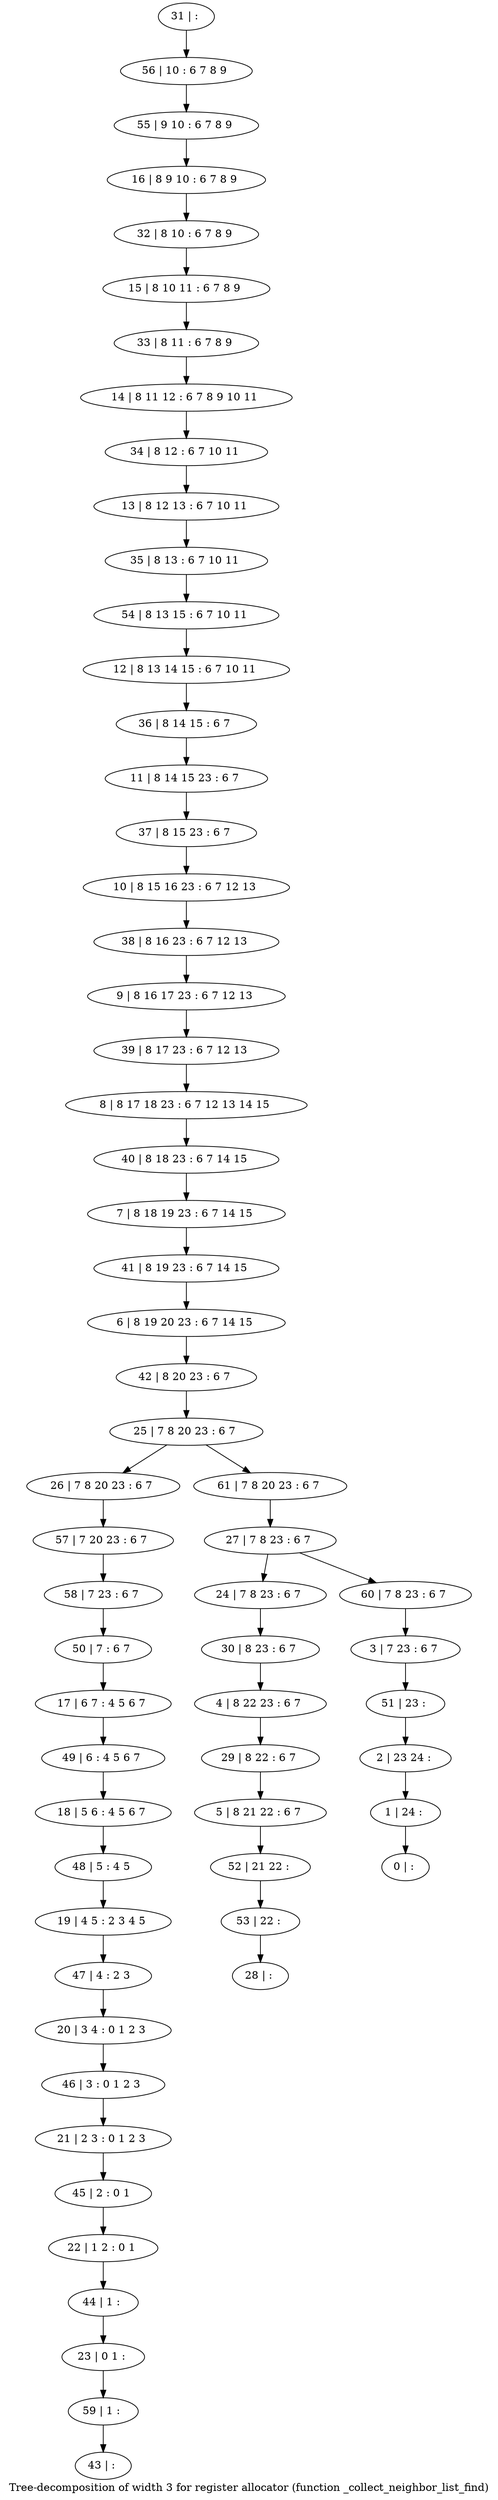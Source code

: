 digraph G {
graph [label="Tree-decomposition of width 3 for register allocator (function _collect_neighbor_list_find)"]
0[label="0 | : "];
1[label="1 | 24 : "];
2[label="2 | 23 24 : "];
3[label="3 | 7 23 : 6 7 "];
4[label="4 | 8 22 23 : 6 7 "];
5[label="5 | 8 21 22 : 6 7 "];
6[label="6 | 8 19 20 23 : 6 7 14 15 "];
7[label="7 | 8 18 19 23 : 6 7 14 15 "];
8[label="8 | 8 17 18 23 : 6 7 12 13 14 15 "];
9[label="9 | 8 16 17 23 : 6 7 12 13 "];
10[label="10 | 8 15 16 23 : 6 7 12 13 "];
11[label="11 | 8 14 15 23 : 6 7 "];
12[label="12 | 8 13 14 15 : 6 7 10 11 "];
13[label="13 | 8 12 13 : 6 7 10 11 "];
14[label="14 | 8 11 12 : 6 7 8 9 10 11 "];
15[label="15 | 8 10 11 : 6 7 8 9 "];
16[label="16 | 8 9 10 : 6 7 8 9 "];
17[label="17 | 6 7 : 4 5 6 7 "];
18[label="18 | 5 6 : 4 5 6 7 "];
19[label="19 | 4 5 : 2 3 4 5 "];
20[label="20 | 3 4 : 0 1 2 3 "];
21[label="21 | 2 3 : 0 1 2 3 "];
22[label="22 | 1 2 : 0 1 "];
23[label="23 | 0 1 : "];
24[label="24 | 7 8 23 : 6 7 "];
25[label="25 | 7 8 20 23 : 6 7 "];
26[label="26 | 7 8 20 23 : 6 7 "];
27[label="27 | 7 8 23 : 6 7 "];
28[label="28 | : "];
29[label="29 | 8 22 : 6 7 "];
30[label="30 | 8 23 : 6 7 "];
31[label="31 | : "];
32[label="32 | 8 10 : 6 7 8 9 "];
33[label="33 | 8 11 : 6 7 8 9 "];
34[label="34 | 8 12 : 6 7 10 11 "];
35[label="35 | 8 13 : 6 7 10 11 "];
36[label="36 | 8 14 15 : 6 7 "];
37[label="37 | 8 15 23 : 6 7 "];
38[label="38 | 8 16 23 : 6 7 12 13 "];
39[label="39 | 8 17 23 : 6 7 12 13 "];
40[label="40 | 8 18 23 : 6 7 14 15 "];
41[label="41 | 8 19 23 : 6 7 14 15 "];
42[label="42 | 8 20 23 : 6 7 "];
43[label="43 | : "];
44[label="44 | 1 : "];
45[label="45 | 2 : 0 1 "];
46[label="46 | 3 : 0 1 2 3 "];
47[label="47 | 4 : 2 3 "];
48[label="48 | 5 : 4 5 "];
49[label="49 | 6 : 4 5 6 7 "];
50[label="50 | 7 : 6 7 "];
51[label="51 | 23 : "];
52[label="52 | 21 22 : "];
53[label="53 | 22 : "];
54[label="54 | 8 13 15 : 6 7 10 11 "];
55[label="55 | 9 10 : 6 7 8 9 "];
56[label="56 | 10 : 6 7 8 9 "];
57[label="57 | 7 20 23 : 6 7 "];
58[label="58 | 7 23 : 6 7 "];
59[label="59 | 1 : "];
60[label="60 | 7 8 23 : 6 7 "];
61[label="61 | 7 8 20 23 : 6 7 "];
29->5 ;
4->29 ;
30->4 ;
24->30 ;
44->23 ;
22->44 ;
45->22 ;
21->45 ;
46->21 ;
20->46 ;
47->20 ;
19->47 ;
48->19 ;
18->48 ;
49->18 ;
17->49 ;
50->17 ;
5->52 ;
53->28 ;
52->53 ;
26->57 ;
58->50 ;
57->58 ;
59->43 ;
23->59 ;
31->56 ;
56->55 ;
55->16 ;
16->32 ;
32->15 ;
15->33 ;
33->14 ;
14->34 ;
34->13 ;
13->35 ;
35->54 ;
54->12 ;
12->36 ;
36->11 ;
11->37 ;
37->10 ;
10->38 ;
38->9 ;
9->39 ;
39->8 ;
8->40 ;
40->7 ;
7->41 ;
41->6 ;
6->42 ;
42->25 ;
3->51 ;
51->2 ;
2->1 ;
1->0 ;
60->3 ;
61->27 ;
27->24 ;
27->60 ;
25->26 ;
25->61 ;
}
